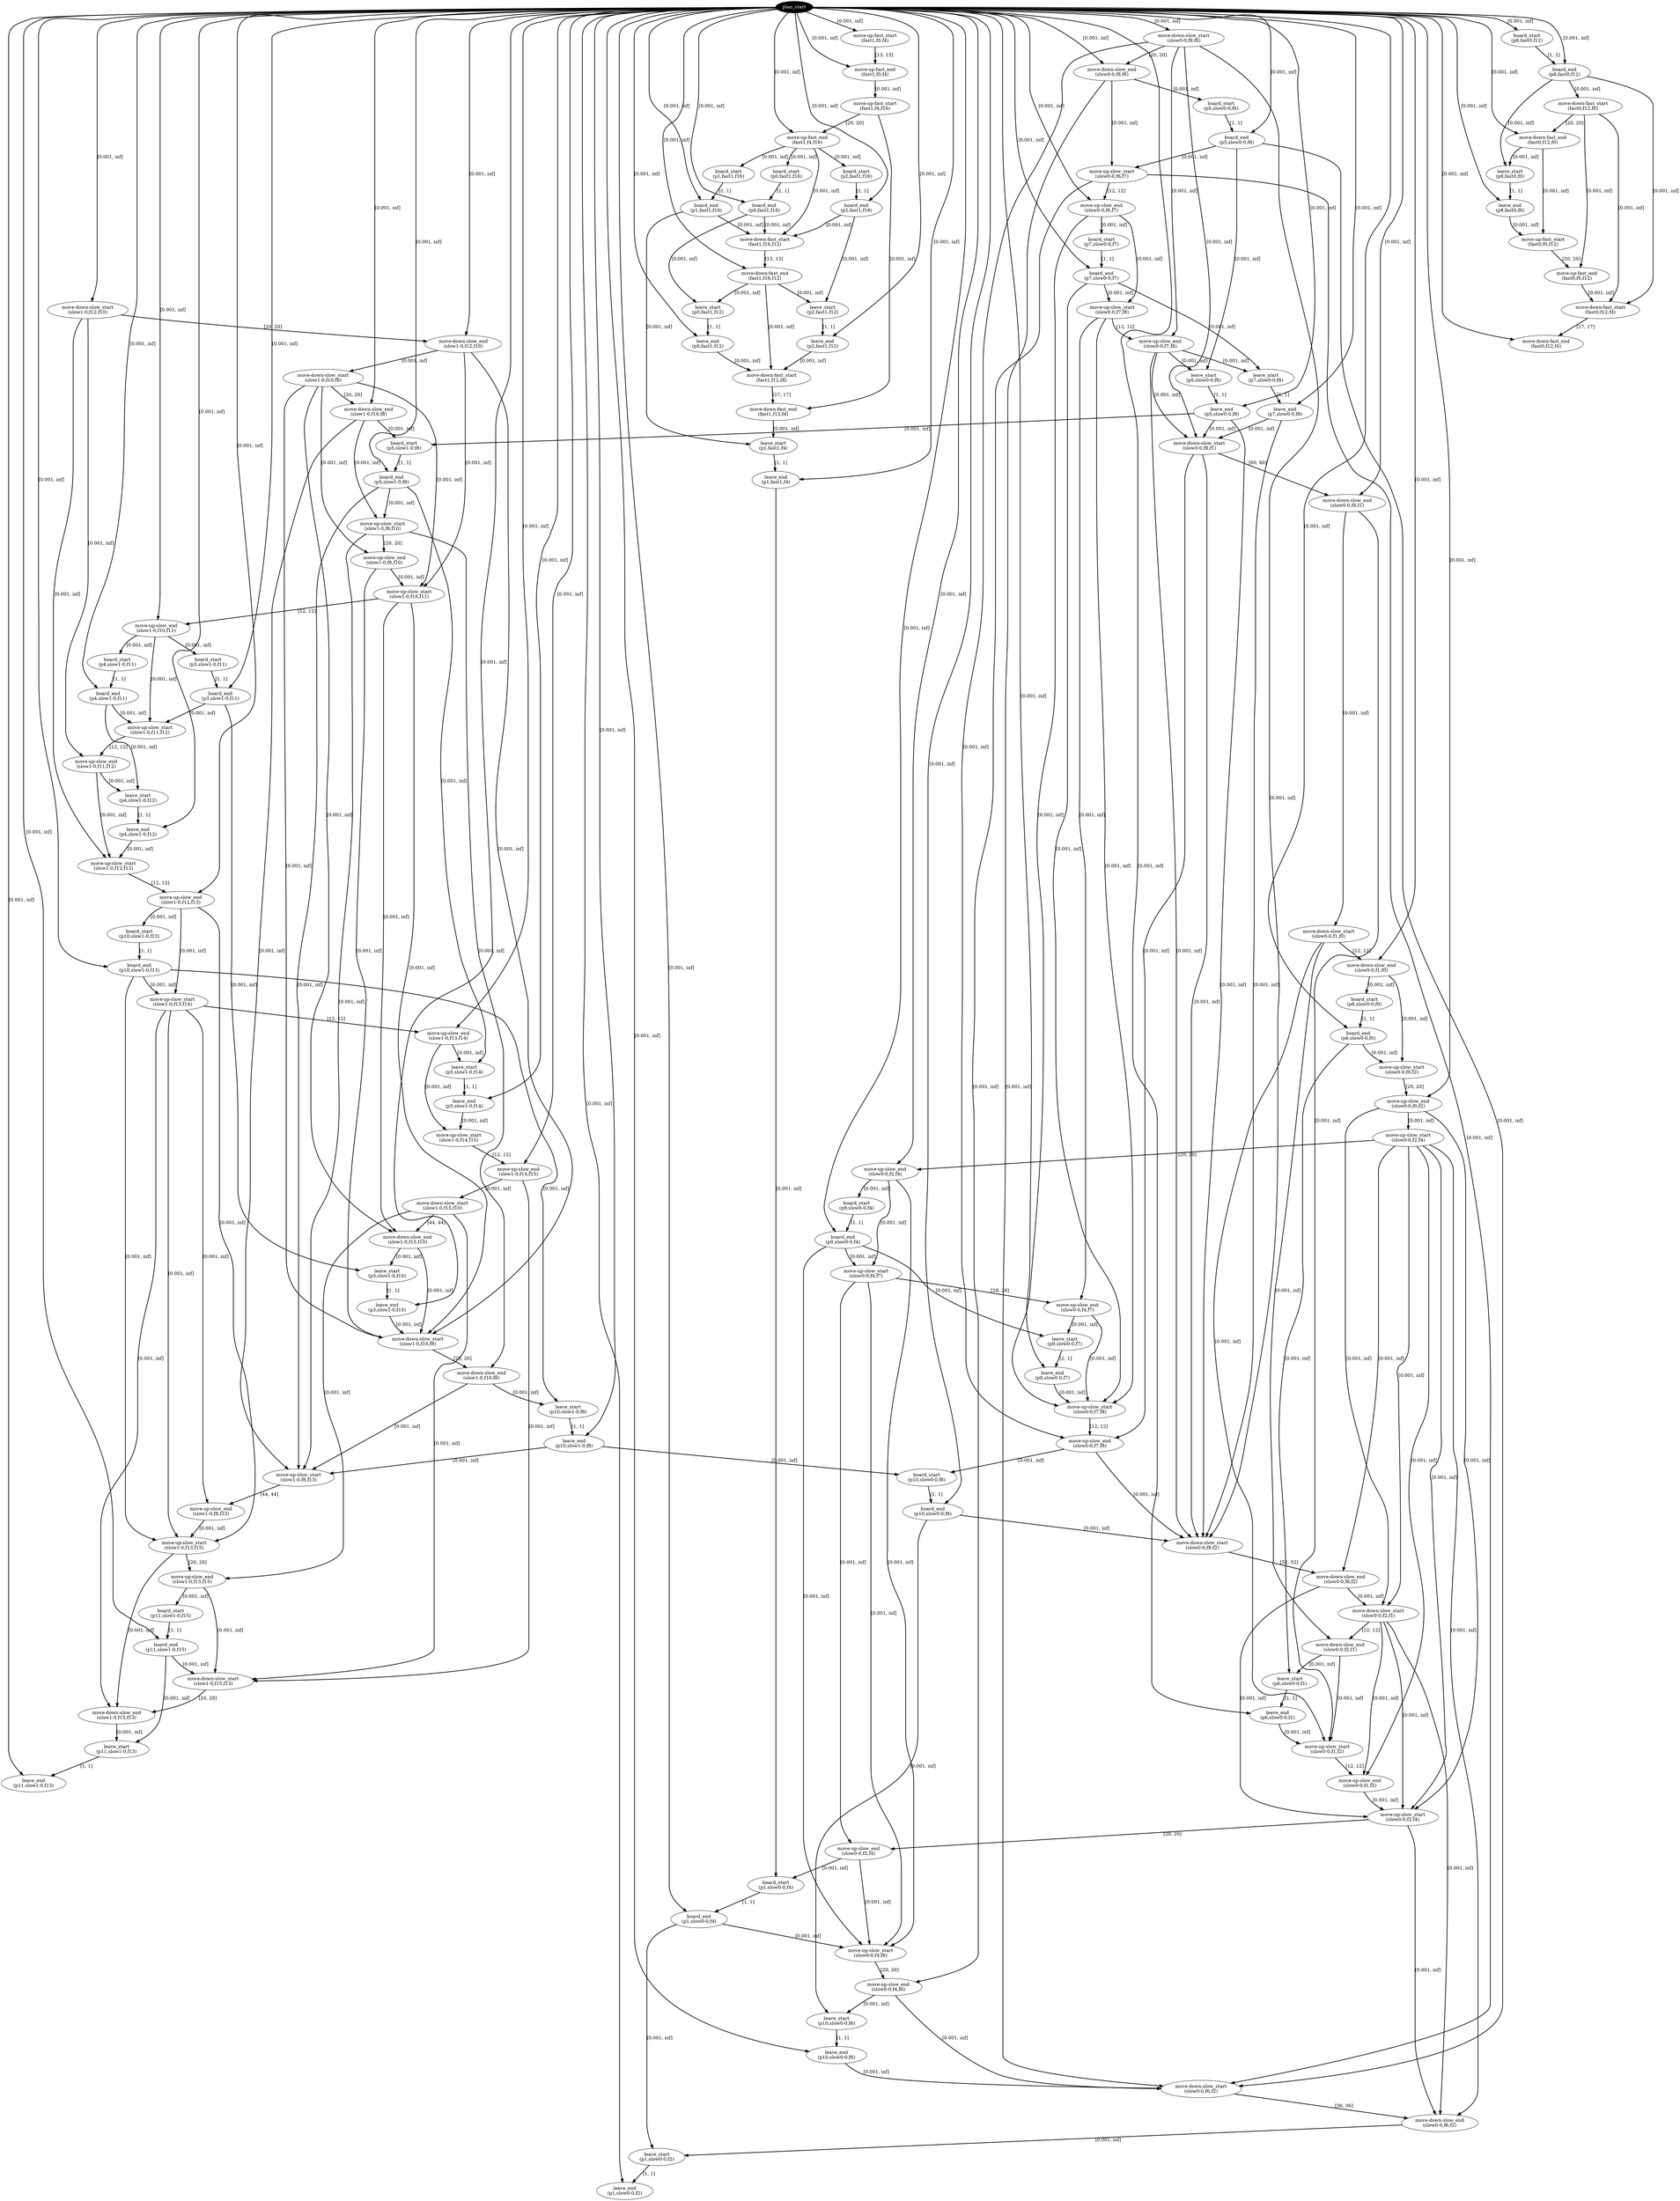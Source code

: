 digraph plan {
0[ label="plan_start",style=filled,fillcolor=black,fontcolor=white];
1[ label="move-down-slow_start
(slow1-0,f12,f10)"];
2[ label="move-down-slow_end
(slow1-0,f12,f10)"];
3[ label="move-up-fast_start
(fast1,f0,f4)"];
4[ label="move-up-fast_end
(fast1,f0,f4)"];
5[ label="board_start
(p8,fast0,f12)"];
6[ label="board_end
(p8,fast0,f12)"];
7[ label="move-down-slow_start
(slow0-0,f8,f6)"];
8[ label="move-down-slow_end
(slow0-0,f8,f6)"];
9[ label="move-down-fast_start
(fast0,f12,f0)"];
10[ label="move-down-fast_end
(fast0,f12,f0)"];
11[ label="move-up-fast_start
(fast1,f4,f16)"];
12[ label="move-up-fast_end
(fast1,f4,f16)"];
13[ label="move-down-slow_start
(slow1-0,f10,f8)"];
14[ label="move-down-slow_end
(slow1-0,f10,f8)"];
15[ label="board_start
(p5,slow0-0,f6)"];
16[ label="board_end
(p5,slow0-0,f6)"];
17[ label="leave_start
(p8,fast0,f0)"];
18[ label="leave_end
(p8,fast0,f0)"];
19[ label="move-up-slow_start
(slow0-0,f6,f7)"];
20[ label="move-up-slow_end
(slow0-0,f6,f7)"];
21[ label="move-up-fast_start
(fast0,f0,f12)"];
22[ label="move-up-fast_end
(fast0,f0,f12)"];
23[ label="board_start
(p0,fast1,f16)"];
24[ label="board_end
(p0,fast1,f16)"];
25[ label="board_start
(p7,slow0-0,f7)"];
26[ label="board_end
(p7,slow0-0,f7)"];
27[ label="board_start
(p1,fast1,f16)"];
28[ label="board_end
(p1,fast1,f16)"];
29[ label="board_start
(p2,fast1,f16)"];
30[ label="board_end
(p2,fast1,f16)"];
31[ label="move-up-slow_start
(slow0-0,f7,f8)"];
32[ label="move-up-slow_end
(slow0-0,f7,f8)"];
33[ label="move-down-fast_start
(fast1,f16,f12)"];
34[ label="move-down-fast_end
(fast1,f16,f12)"];
35[ label="move-down-fast_start
(fast0,f12,f4)"];
36[ label="move-down-fast_end
(fast0,f12,f4)"];
37[ label="leave_start
(p5,slow0-0,f8)"];
38[ label="leave_end
(p5,slow0-0,f8)"];
39[ label="leave_start
(p7,slow0-0,f8)"];
40[ label="leave_end
(p7,slow0-0,f8)"];
41[ label="move-down-slow_start
(slow0-0,f8,f1)"];
42[ label="move-down-slow_end
(slow0-0,f8,f1)"];
43[ label="board_start
(p5,slow1-0,f8)"];
44[ label="board_end
(p5,slow1-0,f8)"];
45[ label="leave_start
(p0,fast1,f12)"];
46[ label="leave_end
(p0,fast1,f12)"];
47[ label="leave_start
(p2,fast1,f12)"];
48[ label="leave_end
(p2,fast1,f12)"];
49[ label="move-up-slow_start
(slow1-0,f8,f10)"];
50[ label="move-up-slow_end
(slow1-0,f8,f10)"];
51[ label="move-down-fast_start
(fast1,f12,f4)"];
52[ label="move-down-fast_end
(fast1,f12,f4)"];
53[ label="leave_start
(p1,fast1,f4)"];
54[ label="leave_end
(p1,fast1,f4)"];
55[ label="move-up-slow_start
(slow1-0,f10,f11)"];
56[ label="move-up-slow_end
(slow1-0,f10,f11)"];
57[ label="board_start
(p3,slow1-0,f11)"];
58[ label="board_end
(p3,slow1-0,f11)"];
59[ label="board_start
(p4,slow1-0,f11)"];
60[ label="board_end
(p4,slow1-0,f11)"];
61[ label="move-up-slow_start
(slow1-0,f11,f12)"];
62[ label="move-up-slow_end
(slow1-0,f11,f12)"];
63[ label="leave_start
(p4,slow1-0,f12)"];
64[ label="leave_end
(p4,slow1-0,f12)"];
65[ label="move-up-slow_start
(slow1-0,f12,f13)"];
66[ label="move-up-slow_end
(slow1-0,f12,f13)"];
67[ label="board_start
(p10,slow1-0,f13)"];
68[ label="board_end
(p10,slow1-0,f13)"];
69[ label="move-down-slow_start
(slow0-0,f1,f0)"];
70[ label="move-down-slow_end
(slow0-0,f1,f0)"];
71[ label="move-up-slow_start
(slow1-0,f13,f14)"];
72[ label="move-up-slow_end
(slow1-0,f13,f14)"];
73[ label="board_start
(p6,slow0-0,f0)"];
74[ label="board_end
(p6,slow0-0,f0)"];
75[ label="leave_start
(p5,slow1-0,f14)"];
76[ label="leave_end
(p5,slow1-0,f14)"];
77[ label="move-up-slow_start
(slow0-0,f0,f2)"];
78[ label="move-up-slow_end
(slow0-0,f0,f2)"];
79[ label="move-up-slow_start
(slow1-0,f14,f15)"];
80[ label="move-up-slow_end
(slow1-0,f14,f15)"];
81[ label="move-down-slow_start
(slow1-0,f15,f10)"];
82[ label="move-down-slow_end
(slow1-0,f15,f10)"];
83[ label="move-up-slow_start
(slow0-0,f2,f4)"];
84[ label="move-up-slow_end
(slow0-0,f2,f4)"];
85[ label="board_start
(p9,slow0-0,f4)"];
86[ label="board_end
(p9,slow0-0,f4)"];
87[ label="move-up-slow_start
(slow0-0,f4,f7)"];
88[ label="move-up-slow_end
(slow0-0,f4,f7)"];
89[ label="leave_start
(p3,slow1-0,f10)"];
90[ label="leave_end
(p3,slow1-0,f10)"];
91[ label="move-down-slow_start
(slow1-0,f10,f8)"];
92[ label="move-down-slow_end
(slow1-0,f10,f8)"];
93[ label="leave_start
(p9,slow0-0,f7)"];
94[ label="leave_end
(p9,slow0-0,f7)"];
95[ label="move-up-slow_start
(slow0-0,f7,f8)"];
96[ label="move-up-slow_end
(slow0-0,f7,f8)"];
97[ label="leave_start
(p10,slow1-0,f8)"];
98[ label="leave_end
(p10,slow1-0,f8)"];
99[ label="move-up-slow_start
(slow1-0,f8,f13)"];
100[ label="move-up-slow_end
(slow1-0,f8,f13)"];
101[ label="board_start
(p10,slow0-0,f8)"];
102[ label="board_end
(p10,slow0-0,f8)"];
103[ label="move-down-slow_start
(slow0-0,f8,f2)"];
104[ label="move-down-slow_end
(slow0-0,f8,f2)"];
105[ label="move-up-slow_start
(slow1-0,f13,f15)"];
106[ label="move-up-slow_end
(slow1-0,f13,f15)"];
107[ label="move-down-slow_start
(slow0-0,f2,f1)"];
108[ label="move-down-slow_end
(slow0-0,f2,f1)"];
109[ label="board_start
(p11,slow1-0,f15)"];
110[ label="board_end
(p11,slow1-0,f15)"];
111[ label="move-down-slow_start
(slow1-0,f15,f13)"];
112[ label="move-down-slow_end
(slow1-0,f15,f13)"];
113[ label="leave_start
(p6,slow0-0,f1)"];
114[ label="leave_end
(p6,slow0-0,f1)"];
115[ label="move-up-slow_start
(slow0-0,f1,f2)"];
116[ label="move-up-slow_end
(slow0-0,f1,f2)"];
117[ label="move-up-slow_start
(slow0-0,f2,f4)"];
118[ label="move-up-slow_end
(slow0-0,f2,f4)"];
119[ label="leave_start
(p11,slow1-0,f13)"];
120[ label="leave_end
(p11,slow1-0,f13)"];
121[ label="board_start
(p1,slow0-0,f4)"];
122[ label="board_end
(p1,slow0-0,f4)"];
123[ label="move-up-slow_start
(slow0-0,f4,f6)"];
124[ label="move-up-slow_end
(slow0-0,f4,f6)"];
125[ label="leave_start
(p10,slow0-0,f6)"];
126[ label="leave_end
(p10,slow0-0,f6)"];
127[ label="move-down-slow_start
(slow0-0,f6,f2)"];
128[ label="move-down-slow_end
(slow0-0,f6,f2)"];
129[ label="leave_start
(p1,slow0-0,f2)"];
130[ label="leave_end
(p1,slow0-0,f2)"];
"0" -> "1" [ label="[0.001, inf]" , penwidth=2, color="black"]
"0" -> "3" [ label="[0.001, inf]" , penwidth=2, color="black"]
"0" -> "5" [ label="[0.001, inf]" , penwidth=2, color="black"]
"0" -> "7" [ label="[0.001, inf]" , penwidth=2, color="black"]
"5" -> "6" [ label="[1, 1]" , penwidth=2, color="black"]
"0" -> "6" [ label="[0.001, inf]" , penwidth=2, color="black"]
"6" -> "9" [ label="[0.001, inf]" , penwidth=2, color="black"]
"3" -> "4" [ label="[13, 13]" , penwidth=2, color="black"]
"0" -> "4" [ label="[0.001, inf]" , penwidth=2, color="black"]
"4" -> "11" [ label="[0.001, inf]" , penwidth=2, color="black"]
"1" -> "2" [ label="[20, 20]" , penwidth=2, color="black"]
"0" -> "2" [ label="[0.001, inf]" , penwidth=2, color="black"]
"7" -> "8" [ label="[20, 20]" , penwidth=2, color="black"]
"0" -> "8" [ label="[0.001, inf]" , penwidth=2, color="black"]
"2" -> "13" [ label="[0.001, inf]" , penwidth=2, color="black"]
"8" -> "15" [ label="[0.001, inf]" , penwidth=2, color="black"]
"9" -> "10" [ label="[20, 20]" , penwidth=2, color="black"]
"0" -> "10" [ label="[0.001, inf]" , penwidth=2, color="black"]
"6" -> "17" [ label="[0.001, inf]" , penwidth=2, color="black"]
"10" -> "17" [ label="[0.001, inf]" , penwidth=2, color="black"]
"15" -> "16" [ label="[1, 1]" , penwidth=2, color="black"]
"0" -> "16" [ label="[0.001, inf]" , penwidth=2, color="black"]
"8" -> "19" [ label="[0.001, inf]" , penwidth=2, color="black"]
"16" -> "19" [ label="[0.001, inf]" , penwidth=2, color="black"]
"17" -> "18" [ label="[1, 1]" , penwidth=2, color="black"]
"0" -> "18" [ label="[0.001, inf]" , penwidth=2, color="black"]
"10" -> "21" [ label="[0.001, inf]" , penwidth=2, color="black"]
"18" -> "21" [ label="[0.001, inf]" , penwidth=2, color="black"]
"11" -> "12" [ label="[20, 20]" , penwidth=2, color="black"]
"0" -> "12" [ label="[0.001, inf]" , penwidth=2, color="black"]
"19" -> "20" [ label="[12, 12]" , penwidth=2, color="black"]
"0" -> "20" [ label="[0.001, inf]" , penwidth=2, color="black"]
"12" -> "23" [ label="[0.001, inf]" , penwidth=2, color="black"]
"20" -> "25" [ label="[0.001, inf]" , penwidth=2, color="black"]
"12" -> "27" [ label="[0.001, inf]" , penwidth=2, color="black"]
"12" -> "29" [ label="[0.001, inf]" , penwidth=2, color="black"]
"23" -> "24" [ label="[1, 1]" , penwidth=2, color="black"]
"0" -> "24" [ label="[0.001, inf]" , penwidth=2, color="black"]
"25" -> "26" [ label="[1, 1]" , penwidth=2, color="black"]
"0" -> "26" [ label="[0.001, inf]" , penwidth=2, color="black"]
"20" -> "31" [ label="[0.001, inf]" , penwidth=2, color="black"]
"26" -> "31" [ label="[0.001, inf]" , penwidth=2, color="black"]
"27" -> "28" [ label="[1, 1]" , penwidth=2, color="black"]
"0" -> "28" [ label="[0.001, inf]" , penwidth=2, color="black"]
"29" -> "30" [ label="[1, 1]" , penwidth=2, color="black"]
"0" -> "30" [ label="[0.001, inf]" , penwidth=2, color="black"]
"12" -> "33" [ label="[0.001, inf]" , penwidth=2, color="black"]
"30" -> "33" [ label="[0.001, inf]" , penwidth=2, color="black"]
"28" -> "33" [ label="[0.001, inf]" , penwidth=2, color="black"]
"24" -> "33" [ label="[0.001, inf]" , penwidth=2, color="black"]
"13" -> "14" [ label="[20, 20]" , penwidth=2, color="black"]
"0" -> "14" [ label="[0.001, inf]" , penwidth=2, color="black"]
"21" -> "22" [ label="[20, 20]" , penwidth=2, color="black"]
"9" -> "22" [ label="[0.001, inf]" , penwidth=2, color="black"]
"22" -> "35" [ label="[0.001, inf]" , penwidth=2, color="black"]
"9" -> "35" [ label="[0.001, inf]" , penwidth=2, color="black"]
"6" -> "35" [ label="[0.001, inf]" , penwidth=2, color="black"]
"31" -> "32" [ label="[12, 12]" , penwidth=2, color="black"]
"7" -> "32" [ label="[0.001, inf]" , penwidth=2, color="black"]
"16" -> "37" [ label="[0.001, inf]" , penwidth=2, color="black"]
"32" -> "37" [ label="[0.001, inf]" , penwidth=2, color="black"]
"26" -> "39" [ label="[0.001, inf]" , penwidth=2, color="black"]
"32" -> "39" [ label="[0.001, inf]" , penwidth=2, color="black"]
"37" -> "38" [ label="[1, 1]" , penwidth=2, color="black"]
"0" -> "38" [ label="[0.001, inf]" , penwidth=2, color="black"]
"39" -> "40" [ label="[1, 1]" , penwidth=2, color="black"]
"0" -> "40" [ label="[0.001, inf]" , penwidth=2, color="black"]
"32" -> "41" [ label="[0.001, inf]" , penwidth=2, color="black"]
"40" -> "41" [ label="[0.001, inf]" , penwidth=2, color="black"]
"38" -> "41" [ label="[0.001, inf]" , penwidth=2, color="black"]
"7" -> "41" [ label="[0.001, inf]" , penwidth=2, color="black"]
"38" -> "43" [ label="[0.001, inf]" , penwidth=2, color="black"]
"14" -> "43" [ label="[0.001, inf]" , penwidth=2, color="black"]
"33" -> "34" [ label="[13, 13]" , penwidth=2, color="black"]
"0" -> "34" [ label="[0.001, inf]" , penwidth=2, color="black"]
"24" -> "45" [ label="[0.001, inf]" , penwidth=2, color="black"]
"34" -> "45" [ label="[0.001, inf]" , penwidth=2, color="black"]
"30" -> "47" [ label="[0.001, inf]" , penwidth=2, color="black"]
"34" -> "47" [ label="[0.001, inf]" , penwidth=2, color="black"]
"43" -> "44" [ label="[1, 1]" , penwidth=2, color="black"]
"0" -> "44" [ label="[0.001, inf]" , penwidth=2, color="black"]
"14" -> "49" [ label="[0.001, inf]" , penwidth=2, color="black"]
"44" -> "49" [ label="[0.001, inf]" , penwidth=2, color="black"]
"45" -> "46" [ label="[1, 1]" , penwidth=2, color="black"]
"0" -> "46" [ label="[0.001, inf]" , penwidth=2, color="black"]
"47" -> "48" [ label="[1, 1]" , penwidth=2, color="black"]
"0" -> "48" [ label="[0.001, inf]" , penwidth=2, color="black"]
"34" -> "51" [ label="[0.001, inf]" , penwidth=2, color="black"]
"48" -> "51" [ label="[0.001, inf]" , penwidth=2, color="black"]
"46" -> "51" [ label="[0.001, inf]" , penwidth=2, color="black"]
"35" -> "36" [ label="[17, 17]" , penwidth=2, color="black"]
"0" -> "36" [ label="[0.001, inf]" , penwidth=2, color="black"]
"51" -> "52" [ label="[17, 17]" , penwidth=2, color="black"]
"11" -> "52" [ label="[0.001, inf]" , penwidth=2, color="black"]
"28" -> "53" [ label="[0.001, inf]" , penwidth=2, color="black"]
"52" -> "53" [ label="[0.001, inf]" , penwidth=2, color="black"]
"53" -> "54" [ label="[1, 1]" , penwidth=2, color="black"]
"0" -> "54" [ label="[0.001, inf]" , penwidth=2, color="black"]
"49" -> "50" [ label="[20, 20]" , penwidth=2, color="black"]
"13" -> "50" [ label="[0.001, inf]" , penwidth=2, color="black"]
"50" -> "55" [ label="[0.001, inf]" , penwidth=2, color="black"]
"13" -> "55" [ label="[0.001, inf]" , penwidth=2, color="black"]
"2" -> "55" [ label="[0.001, inf]" , penwidth=2, color="black"]
"55" -> "56" [ label="[12, 12]" , penwidth=2, color="black"]
"0" -> "56" [ label="[0.001, inf]" , penwidth=2, color="black"]
"56" -> "57" [ label="[0.001, inf]" , penwidth=2, color="black"]
"56" -> "59" [ label="[0.001, inf]" , penwidth=2, color="black"]
"57" -> "58" [ label="[1, 1]" , penwidth=2, color="black"]
"0" -> "58" [ label="[0.001, inf]" , penwidth=2, color="black"]
"59" -> "60" [ label="[1, 1]" , penwidth=2, color="black"]
"0" -> "60" [ label="[0.001, inf]" , penwidth=2, color="black"]
"56" -> "61" [ label="[0.001, inf]" , penwidth=2, color="black"]
"60" -> "61" [ label="[0.001, inf]" , penwidth=2, color="black"]
"58" -> "61" [ label="[0.001, inf]" , penwidth=2, color="black"]
"61" -> "62" [ label="[12, 12]" , penwidth=2, color="black"]
"1" -> "62" [ label="[0.001, inf]" , penwidth=2, color="black"]
"60" -> "63" [ label="[0.001, inf]" , penwidth=2, color="black"]
"62" -> "63" [ label="[0.001, inf]" , penwidth=2, color="black"]
"63" -> "64" [ label="[1, 1]" , penwidth=2, color="black"]
"0" -> "64" [ label="[0.001, inf]" , penwidth=2, color="black"]
"62" -> "65" [ label="[0.001, inf]" , penwidth=2, color="black"]
"64" -> "65" [ label="[0.001, inf]" , penwidth=2, color="black"]
"1" -> "65" [ label="[0.001, inf]" , penwidth=2, color="black"]
"65" -> "66" [ label="[12, 12]" , penwidth=2, color="black"]
"0" -> "66" [ label="[0.001, inf]" , penwidth=2, color="black"]
"66" -> "67" [ label="[0.001, inf]" , penwidth=2, color="black"]
"41" -> "42" [ label="[60, 60]" , penwidth=2, color="black"]
"0" -> "42" [ label="[0.001, inf]" , penwidth=2, color="black"]
"42" -> "69" [ label="[0.001, inf]" , penwidth=2, color="black"]
"67" -> "68" [ label="[1, 1]" , penwidth=2, color="black"]
"0" -> "68" [ label="[0.001, inf]" , penwidth=2, color="black"]
"66" -> "71" [ label="[0.001, inf]" , penwidth=2, color="black"]
"68" -> "71" [ label="[0.001, inf]" , penwidth=2, color="black"]
"69" -> "70" [ label="[12, 12]" , penwidth=2, color="black"]
"0" -> "70" [ label="[0.001, inf]" , penwidth=2, color="black"]
"70" -> "73" [ label="[0.001, inf]" , penwidth=2, color="black"]
"71" -> "72" [ label="[12, 12]" , penwidth=2, color="black"]
"0" -> "72" [ label="[0.001, inf]" , penwidth=2, color="black"]
"44" -> "75" [ label="[0.001, inf]" , penwidth=2, color="black"]
"72" -> "75" [ label="[0.001, inf]" , penwidth=2, color="black"]
"73" -> "74" [ label="[1, 1]" , penwidth=2, color="black"]
"0" -> "74" [ label="[0.001, inf]" , penwidth=2, color="black"]
"70" -> "77" [ label="[0.001, inf]" , penwidth=2, color="black"]
"74" -> "77" [ label="[0.001, inf]" , penwidth=2, color="black"]
"75" -> "76" [ label="[1, 1]" , penwidth=2, color="black"]
"0" -> "76" [ label="[0.001, inf]" , penwidth=2, color="black"]
"72" -> "79" [ label="[0.001, inf]" , penwidth=2, color="black"]
"76" -> "79" [ label="[0.001, inf]" , penwidth=2, color="black"]
"79" -> "80" [ label="[12, 12]" , penwidth=2, color="black"]
"0" -> "80" [ label="[0.001, inf]" , penwidth=2, color="black"]
"80" -> "81" [ label="[0.001, inf]" , penwidth=2, color="black"]
"77" -> "78" [ label="[20, 20]" , penwidth=2, color="black"]
"0" -> "78" [ label="[0.001, inf]" , penwidth=2, color="black"]
"78" -> "83" [ label="[0.001, inf]" , penwidth=2, color="black"]
"83" -> "84" [ label="[20, 20]" , penwidth=2, color="black"]
"0" -> "84" [ label="[0.001, inf]" , penwidth=2, color="black"]
"84" -> "85" [ label="[0.001, inf]" , penwidth=2, color="black"]
"85" -> "86" [ label="[1, 1]" , penwidth=2, color="black"]
"0" -> "86" [ label="[0.001, inf]" , penwidth=2, color="black"]
"84" -> "87" [ label="[0.001, inf]" , penwidth=2, color="black"]
"86" -> "87" [ label="[0.001, inf]" , penwidth=2, color="black"]
"81" -> "82" [ label="[44, 44]" , penwidth=2, color="black"]
"55" -> "82" [ label="[0.001, inf]" , penwidth=2, color="black"]
"13" -> "82" [ label="[0.001, inf]" , penwidth=2, color="black"]
"58" -> "89" [ label="[0.001, inf]" , penwidth=2, color="black"]
"82" -> "89" [ label="[0.001, inf]" , penwidth=2, color="black"]
"89" -> "90" [ label="[1, 1]" , penwidth=2, color="black"]
"0" -> "90" [ label="[0.001, inf]" , penwidth=2, color="black"]
"82" -> "91" [ label="[0.001, inf]" , penwidth=2, color="black"]
"90" -> "91" [ label="[0.001, inf]" , penwidth=2, color="black"]
"55" -> "91" [ label="[0.001, inf]" , penwidth=2, color="black"]
"50" -> "91" [ label="[0.001, inf]" , penwidth=2, color="black"]
"13" -> "91" [ label="[0.001, inf]" , penwidth=2, color="black"]
"2" -> "91" [ label="[0.001, inf]" , penwidth=2, color="black"]
"87" -> "88" [ label="[28, 28]" , penwidth=2, color="black"]
"31" -> "88" [ label="[0.001, inf]" , penwidth=2, color="black"]
"86" -> "93" [ label="[0.001, inf]" , penwidth=2, color="black"]
"88" -> "93" [ label="[0.001, inf]" , penwidth=2, color="black"]
"93" -> "94" [ label="[1, 1]" , penwidth=2, color="black"]
"0" -> "94" [ label="[0.001, inf]" , penwidth=2, color="black"]
"88" -> "95" [ label="[0.001, inf]" , penwidth=2, color="black"]
"94" -> "95" [ label="[0.001, inf]" , penwidth=2, color="black"]
"31" -> "95" [ label="[0.001, inf]" , penwidth=2, color="black"]
"26" -> "95" [ label="[0.001, inf]" , penwidth=2, color="black"]
"20" -> "95" [ label="[0.001, inf]" , penwidth=2, color="black"]
"91" -> "92" [ label="[20, 20]" , penwidth=2, color="black"]
"49" -> "92" [ label="[0.001, inf]" , penwidth=2, color="black"]
"68" -> "97" [ label="[0.001, inf]" , penwidth=2, color="black"]
"92" -> "97" [ label="[0.001, inf]" , penwidth=2, color="black"]
"97" -> "98" [ label="[1, 1]" , penwidth=2, color="black"]
"0" -> "98" [ label="[0.001, inf]" , penwidth=2, color="black"]
"92" -> "99" [ label="[0.001, inf]" , penwidth=2, color="black"]
"98" -> "99" [ label="[0.001, inf]" , penwidth=2, color="black"]
"49" -> "99" [ label="[0.001, inf]" , penwidth=2, color="black"]
"44" -> "99" [ label="[0.001, inf]" , penwidth=2, color="black"]
"14" -> "99" [ label="[0.001, inf]" , penwidth=2, color="black"]
"95" -> "96" [ label="[12, 12]" , penwidth=2, color="black"]
"41" -> "96" [ label="[0.001, inf]" , penwidth=2, color="black"]
"7" -> "96" [ label="[0.001, inf]" , penwidth=2, color="black"]
"98" -> "101" [ label="[0.001, inf]" , penwidth=2, color="black"]
"96" -> "101" [ label="[0.001, inf]" , penwidth=2, color="black"]
"101" -> "102" [ label="[1, 1]" , penwidth=2, color="black"]
"0" -> "102" [ label="[0.001, inf]" , penwidth=2, color="black"]
"96" -> "103" [ label="[0.001, inf]" , penwidth=2, color="black"]
"102" -> "103" [ label="[0.001, inf]" , penwidth=2, color="black"]
"41" -> "103" [ label="[0.001, inf]" , penwidth=2, color="black"]
"40" -> "103" [ label="[0.001, inf]" , penwidth=2, color="black"]
"38" -> "103" [ label="[0.001, inf]" , penwidth=2, color="black"]
"32" -> "103" [ label="[0.001, inf]" , penwidth=2, color="black"]
"7" -> "103" [ label="[0.001, inf]" , penwidth=2, color="black"]
"99" -> "100" [ label="[44, 44]" , penwidth=2, color="black"]
"71" -> "100" [ label="[0.001, inf]" , penwidth=2, color="black"]
"100" -> "105" [ label="[0.001, inf]" , penwidth=2, color="black"]
"71" -> "105" [ label="[0.001, inf]" , penwidth=2, color="black"]
"68" -> "105" [ label="[0.001, inf]" , penwidth=2, color="black"]
"66" -> "105" [ label="[0.001, inf]" , penwidth=2, color="black"]
"103" -> "104" [ label="[52, 52]" , penwidth=2, color="black"]
"83" -> "104" [ label="[0.001, inf]" , penwidth=2, color="black"]
"104" -> "107" [ label="[0.001, inf]" , penwidth=2, color="black"]
"83" -> "107" [ label="[0.001, inf]" , penwidth=2, color="black"]
"78" -> "107" [ label="[0.001, inf]" , penwidth=2, color="black"]
"105" -> "106" [ label="[20, 20]" , penwidth=2, color="black"]
"81" -> "106" [ label="[0.001, inf]" , penwidth=2, color="black"]
"106" -> "109" [ label="[0.001, inf]" , penwidth=2, color="black"]
"109" -> "110" [ label="[1, 1]" , penwidth=2, color="black"]
"0" -> "110" [ label="[0.001, inf]" , penwidth=2, color="black"]
"106" -> "111" [ label="[0.001, inf]" , penwidth=2, color="black"]
"110" -> "111" [ label="[0.001, inf]" , penwidth=2, color="black"]
"81" -> "111" [ label="[0.001, inf]" , penwidth=2, color="black"]
"80" -> "111" [ label="[0.001, inf]" , penwidth=2, color="black"]
"107" -> "108" [ label="[12, 12]" , penwidth=2, color="black"]
"69" -> "108" [ label="[0.001, inf]" , penwidth=2, color="black"]
"74" -> "113" [ label="[0.001, inf]" , penwidth=2, color="black"]
"108" -> "113" [ label="[0.001, inf]" , penwidth=2, color="black"]
"113" -> "114" [ label="[1, 1]" , penwidth=2, color="black"]
"0" -> "114" [ label="[0.001, inf]" , penwidth=2, color="black"]
"108" -> "115" [ label="[0.001, inf]" , penwidth=2, color="black"]
"114" -> "115" [ label="[0.001, inf]" , penwidth=2, color="black"]
"69" -> "115" [ label="[0.001, inf]" , penwidth=2, color="black"]
"42" -> "115" [ label="[0.001, inf]" , penwidth=2, color="black"]
"115" -> "116" [ label="[12, 12]" , penwidth=2, color="black"]
"107" -> "116" [ label="[0.001, inf]" , penwidth=2, color="black"]
"83" -> "116" [ label="[0.001, inf]" , penwidth=2, color="black"]
"116" -> "117" [ label="[0.001, inf]" , penwidth=2, color="black"]
"107" -> "117" [ label="[0.001, inf]" , penwidth=2, color="black"]
"104" -> "117" [ label="[0.001, inf]" , penwidth=2, color="black"]
"83" -> "117" [ label="[0.001, inf]" , penwidth=2, color="black"]
"78" -> "117" [ label="[0.001, inf]" , penwidth=2, color="black"]
"111" -> "112" [ label="[20, 20]" , penwidth=2, color="black"]
"105" -> "112" [ label="[0.001, inf]" , penwidth=2, color="black"]
"71" -> "112" [ label="[0.001, inf]" , penwidth=2, color="black"]
"110" -> "119" [ label="[0.001, inf]" , penwidth=2, color="black"]
"112" -> "119" [ label="[0.001, inf]" , penwidth=2, color="black"]
"119" -> "120" [ label="[1, 1]" , penwidth=2, color="black"]
"0" -> "120" [ label="[0.001, inf]" , penwidth=2, color="black"]
"117" -> "118" [ label="[20, 20]" , penwidth=2, color="black"]
"87" -> "118" [ label="[0.001, inf]" , penwidth=2, color="black"]
"54" -> "121" [ label="[0.001, inf]" , penwidth=2, color="black"]
"118" -> "121" [ label="[0.001, inf]" , penwidth=2, color="black"]
"121" -> "122" [ label="[1, 1]" , penwidth=2, color="black"]
"0" -> "122" [ label="[0.001, inf]" , penwidth=2, color="black"]
"118" -> "123" [ label="[0.001, inf]" , penwidth=2, color="black"]
"122" -> "123" [ label="[0.001, inf]" , penwidth=2, color="black"]
"87" -> "123" [ label="[0.001, inf]" , penwidth=2, color="black"]
"86" -> "123" [ label="[0.001, inf]" , penwidth=2, color="black"]
"84" -> "123" [ label="[0.001, inf]" , penwidth=2, color="black"]
"123" -> "124" [ label="[20, 20]" , penwidth=2, color="black"]
"19" -> "124" [ label="[0.001, inf]" , penwidth=2, color="black"]
"102" -> "125" [ label="[0.001, inf]" , penwidth=2, color="black"]
"124" -> "125" [ label="[0.001, inf]" , penwidth=2, color="black"]
"125" -> "126" [ label="[1, 1]" , penwidth=2, color="black"]
"0" -> "126" [ label="[0.001, inf]" , penwidth=2, color="black"]
"124" -> "127" [ label="[0.001, inf]" , penwidth=2, color="black"]
"126" -> "127" [ label="[0.001, inf]" , penwidth=2, color="black"]
"19" -> "127" [ label="[0.001, inf]" , penwidth=2, color="black"]
"16" -> "127" [ label="[0.001, inf]" , penwidth=2, color="black"]
"8" -> "127" [ label="[0.001, inf]" , penwidth=2, color="black"]
"127" -> "128" [ label="[36, 36]" , penwidth=2, color="black"]
"117" -> "128" [ label="[0.001, inf]" , penwidth=2, color="black"]
"107" -> "128" [ label="[0.001, inf]" , penwidth=2, color="black"]
"83" -> "128" [ label="[0.001, inf]" , penwidth=2, color="black"]
"122" -> "129" [ label="[0.001, inf]" , penwidth=2, color="black"]
"128" -> "129" [ label="[0.001, inf]" , penwidth=2, color="black"]
"129" -> "130" [ label="[1, 1]" , penwidth=2, color="black"]
"0" -> "130" [ label="[0.001, inf]" , penwidth=2, color="black"]
}
